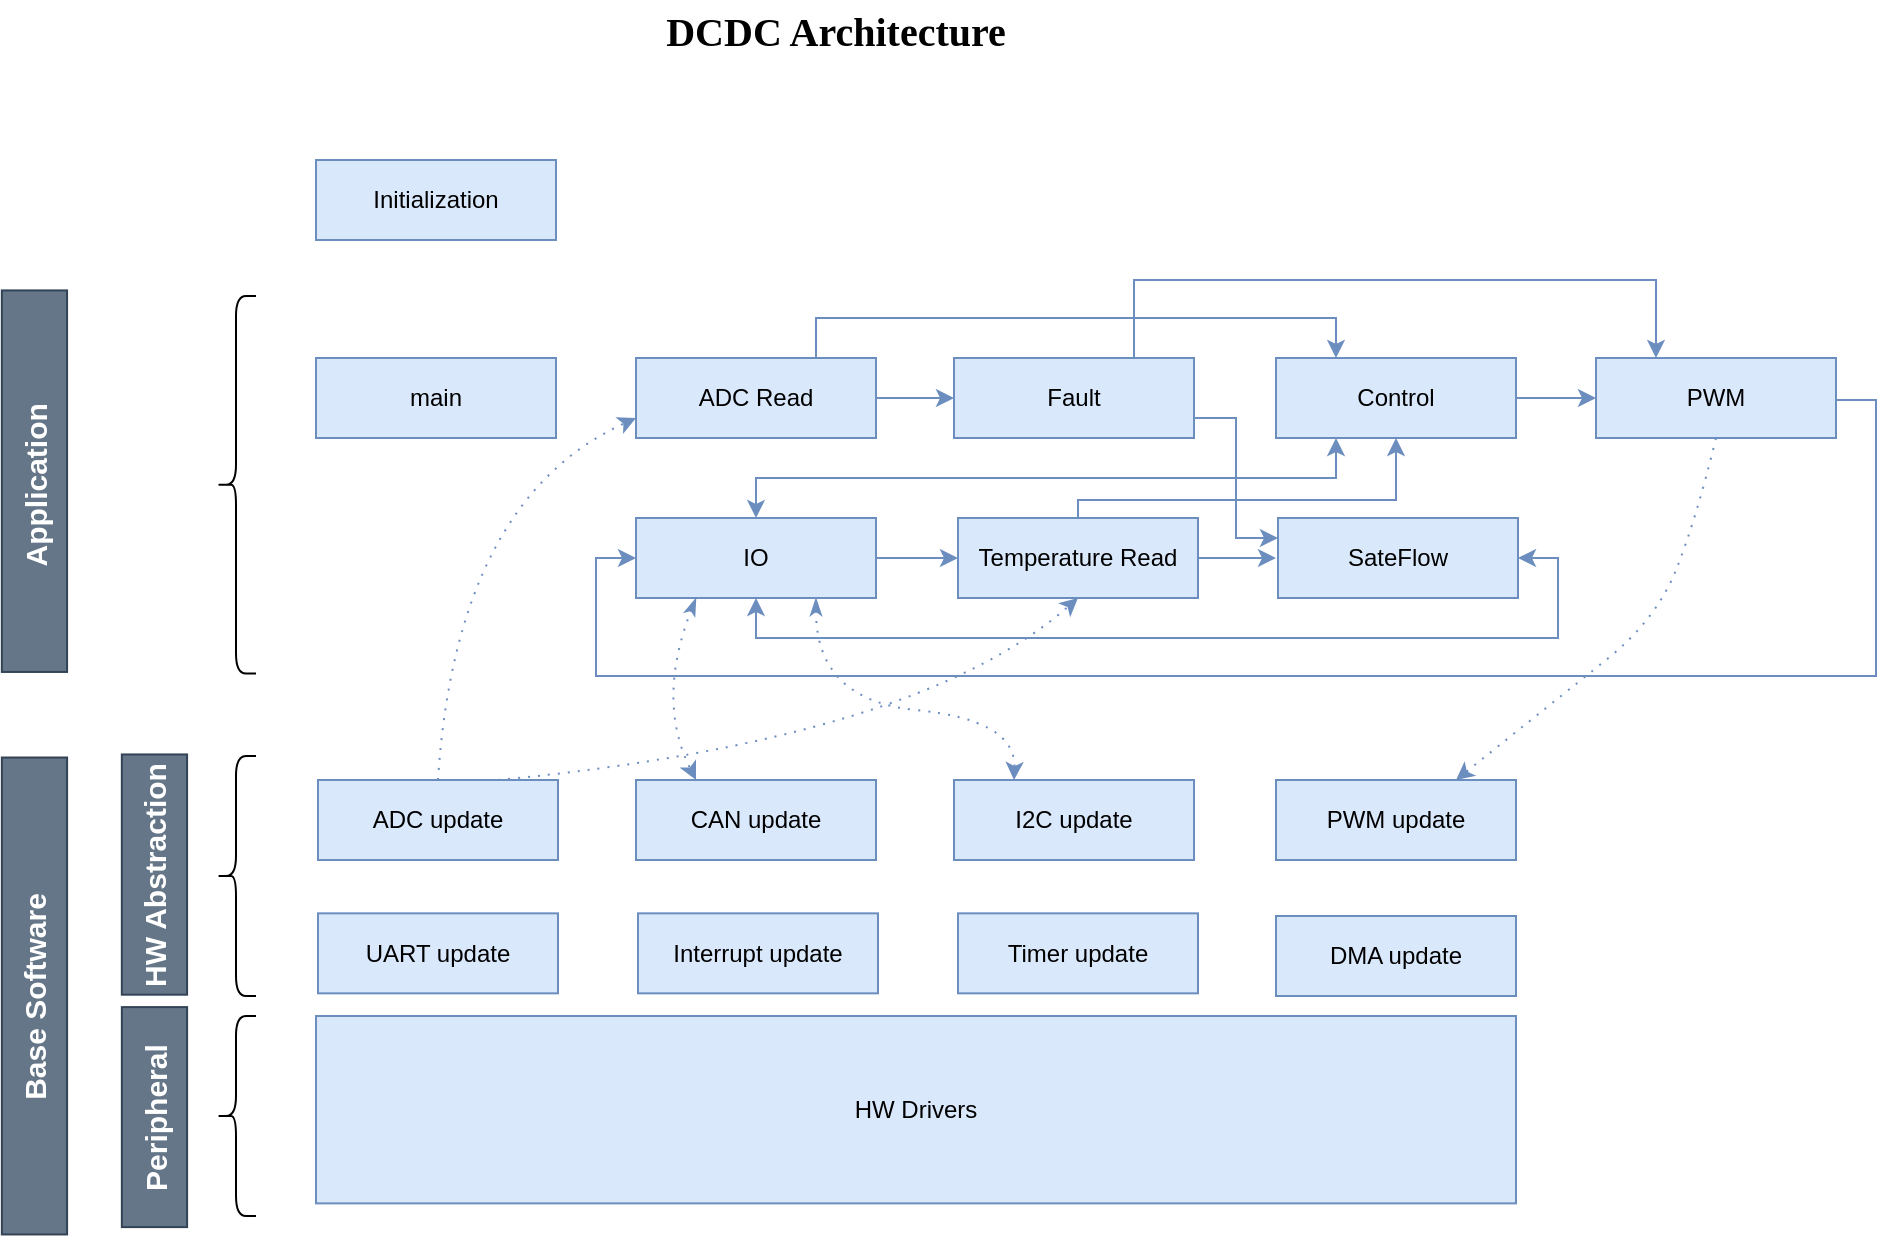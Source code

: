 <mxfile version="28.2.8" pages="2">
  <diagram name="SystemArchitecture" id="zD8spriSL8IB__r1vqjs">
    <mxGraphModel grid="1" page="1" gridSize="10" guides="1" tooltips="1" connect="1" arrows="1" fold="1" pageScale="1" pageWidth="1169" pageHeight="1654" math="0" shadow="0">
      <root>
        <mxCell id="0" />
        <mxCell id="1" parent="0" />
        <mxCell id="E9hxgc0Kf8g65JKNGGpH-1" value="" style="group" vertex="1" connectable="0" parent="1">
          <mxGeometry x="162.91" y="80" width="937.09" height="617.23" as="geometry" />
        </mxCell>
        <mxCell id="--Kc1-u7imaK9N0Lt6Lz-3" value="DCDC Architecture" style="text;html=1;whiteSpace=wrap;align=center;verticalAlign=middle;rounded=0;fontStyle=1;fontSize=20;fontFamily=Verdana;" parent="E9hxgc0Kf8g65JKNGGpH-1" vertex="1">
          <mxGeometry x="197.09" width="440" height="30" as="geometry" />
        </mxCell>
        <mxCell id="--Kc1-u7imaK9N0Lt6Lz-8" value="Application&amp;nbsp;" style="text;html=1;whiteSpace=wrap;strokeColor=#314354;fillColor=light-dark(#647687, #171717);align=center;verticalAlign=middle;rounded=0;fontStyle=1;fontColor=light-dark(#ffffff, #ede9e9);fontSize=15;rotation=-90;" parent="E9hxgc0Kf8g65JKNGGpH-1" vertex="1">
          <mxGeometry x="-79.07" y="224.28" width="190.77" height="32.63" as="geometry" />
        </mxCell>
        <mxCell id="yyZL4FL2MjjgsQrEpS_3-6" value="Initialization" style="whiteSpace=wrap;html=1;fillColor=#dae8fc;strokeColor=#6c8ebf;" vertex="1" parent="E9hxgc0Kf8g65JKNGGpH-1">
          <mxGeometry x="157.09" y="80" width="120" height="40" as="geometry" />
        </mxCell>
        <mxCell id="yyZL4FL2MjjgsQrEpS_3-31" value="Base Software" style="text;html=1;whiteSpace=wrap;strokeColor=#314354;fillColor=light-dark(#647687, #171717);align=center;verticalAlign=middle;rounded=0;fontStyle=1;fontColor=light-dark(#ffffff, #ede9e9);fontSize=15;rotation=-90;" vertex="1" parent="E9hxgc0Kf8g65JKNGGpH-1">
          <mxGeometry x="-102.91" y="481.68" width="238.47" height="32.63" as="geometry" />
        </mxCell>
        <mxCell id="yyZL4FL2MjjgsQrEpS_3-32" value="PWM update" style="whiteSpace=wrap;html=1;fillColor=#dae8fc;strokeColor=#6c8ebf;" vertex="1" parent="E9hxgc0Kf8g65JKNGGpH-1">
          <mxGeometry x="637.09" y="390" width="120" height="40" as="geometry" />
        </mxCell>
        <mxCell id="yyZL4FL2MjjgsQrEpS_3-33" value="ADC update" style="whiteSpace=wrap;html=1;fillColor=#dae8fc;strokeColor=#6c8ebf;" vertex="1" parent="E9hxgc0Kf8g65JKNGGpH-1">
          <mxGeometry x="158.09" y="390" width="120" height="40" as="geometry" />
        </mxCell>
        <mxCell id="yyZL4FL2MjjgsQrEpS_3-35" value="I2C update" style="whiteSpace=wrap;html=1;fillColor=#dae8fc;strokeColor=#6c8ebf;" vertex="1" parent="E9hxgc0Kf8g65JKNGGpH-1">
          <mxGeometry x="476.09" y="390" width="120" height="40" as="geometry" />
        </mxCell>
        <mxCell id="yyZL4FL2MjjgsQrEpS_3-38" value="HW Abstraction" style="text;html=1;whiteSpace=wrap;strokeColor=#314354;fillColor=light-dark(#647687, #171717);align=center;verticalAlign=middle;rounded=0;fontStyle=1;fontColor=light-dark(#ffffff, #ede9e9);fontSize=15;rotation=-90;" vertex="1" parent="E9hxgc0Kf8g65JKNGGpH-1">
          <mxGeometry x="16.26" y="420.97" width="120.12" height="32.63" as="geometry" />
        </mxCell>
        <mxCell id="yyZL4FL2MjjgsQrEpS_3-39" value="Peripheral" style="text;html=1;whiteSpace=wrap;strokeColor=#314354;fillColor=light-dark(#647687, #171717);align=center;verticalAlign=middle;rounded=0;fontStyle=1;fontColor=light-dark(#ffffff, #ede9e9);fontSize=15;rotation=-90;" vertex="1" parent="E9hxgc0Kf8g65JKNGGpH-1">
          <mxGeometry x="21.33" y="542.24" width="110" height="32.63" as="geometry" />
        </mxCell>
        <mxCell id="yyZL4FL2MjjgsQrEpS_3-40" value="UART update" style="whiteSpace=wrap;html=1;fillColor=#dae8fc;strokeColor=#6c8ebf;" vertex="1" parent="E9hxgc0Kf8g65JKNGGpH-1">
          <mxGeometry x="158.09" y="456.67" width="120" height="40" as="geometry" />
        </mxCell>
        <mxCell id="yyZL4FL2MjjgsQrEpS_3-42" value="" style="curved=1;endArrow=classic;html=1;rounded=0;entryX=0;entryY=0.75;entryDx=0;entryDy=0;exitX=0.5;exitY=0;exitDx=0;exitDy=0;dashed=1;dashPattern=1 4;fillColor=#dae8fc;strokeColor=#6c8ebf;" edge="1" parent="E9hxgc0Kf8g65JKNGGpH-1" source="yyZL4FL2MjjgsQrEpS_3-33" target="yyZL4FL2MjjgsQrEpS_3-7">
          <mxGeometry width="50" height="50" relative="1" as="geometry">
            <mxPoint x="357.09" y="448" as="sourcePoint" />
            <mxPoint x="407.09" y="398" as="targetPoint" />
            <Array as="points">
              <mxPoint x="227.09" y="250" />
            </Array>
          </mxGeometry>
        </mxCell>
        <mxCell id="yyZL4FL2MjjgsQrEpS_3-44" value="Interrupt update" style="whiteSpace=wrap;html=1;fillColor=#dae8fc;strokeColor=#6c8ebf;" vertex="1" parent="E9hxgc0Kf8g65JKNGGpH-1">
          <mxGeometry x="318.09" y="456.67" width="120" height="40" as="geometry" />
        </mxCell>
        <mxCell id="yyZL4FL2MjjgsQrEpS_3-45" value="Timer update" style="whiteSpace=wrap;html=1;fillColor=#dae8fc;strokeColor=#6c8ebf;" vertex="1" parent="E9hxgc0Kf8g65JKNGGpH-1">
          <mxGeometry x="478.09" y="456.67" width="120" height="40" as="geometry" />
        </mxCell>
        <mxCell id="yyZL4FL2MjjgsQrEpS_3-46" value="DMA update" style="whiteSpace=wrap;html=1;fillColor=#dae8fc;strokeColor=#6c8ebf;" vertex="1" parent="E9hxgc0Kf8g65JKNGGpH-1">
          <mxGeometry x="637.09" y="458" width="120" height="40" as="geometry" />
        </mxCell>
        <mxCell id="yyZL4FL2MjjgsQrEpS_3-47" value="" style="shape=curlyBracket;whiteSpace=wrap;html=1;rounded=1;labelPosition=left;verticalLabelPosition=middle;align=right;verticalAlign=middle;" vertex="1" parent="E9hxgc0Kf8g65JKNGGpH-1">
          <mxGeometry x="107.09" y="148" width="20" height="188.75" as="geometry" />
        </mxCell>
        <mxCell id="yyZL4FL2MjjgsQrEpS_3-48" value="" style="shape=curlyBracket;whiteSpace=wrap;html=1;rounded=1;labelPosition=left;verticalLabelPosition=middle;align=right;verticalAlign=middle;" vertex="1" parent="E9hxgc0Kf8g65JKNGGpH-1">
          <mxGeometry x="107.09" y="378" width="20" height="120" as="geometry" />
        </mxCell>
        <mxCell id="yyZL4FL2MjjgsQrEpS_3-49" value="" style="shape=curlyBracket;whiteSpace=wrap;html=1;rounded=1;labelPosition=left;verticalLabelPosition=middle;align=right;verticalAlign=middle;" vertex="1" parent="E9hxgc0Kf8g65JKNGGpH-1">
          <mxGeometry x="107.09" y="508" width="20" height="100" as="geometry" />
        </mxCell>
        <mxCell id="yyZL4FL2MjjgsQrEpS_3-50" value="HW Drivers" style="whiteSpace=wrap;html=1;fillColor=#dae8fc;strokeColor=#6c8ebf;" vertex="1" parent="E9hxgc0Kf8g65JKNGGpH-1">
          <mxGeometry x="157.09" y="508" width="600" height="93.69" as="geometry" />
        </mxCell>
        <mxCell id="yyZL4FL2MjjgsQrEpS_3-60" value="" style="curved=1;endArrow=classic;html=1;rounded=0;entryX=0.75;entryY=0;entryDx=0;entryDy=0;exitX=0.5;exitY=1;exitDx=0;exitDy=0;dashed=1;dashPattern=1 4;fillColor=#dae8fc;strokeColor=#6c8ebf;" edge="1" parent="E9hxgc0Kf8g65JKNGGpH-1" source="yyZL4FL2MjjgsQrEpS_3-12" target="yyZL4FL2MjjgsQrEpS_3-32">
          <mxGeometry width="50" height="50" relative="1" as="geometry">
            <mxPoint x="327.09" y="439" as="sourcePoint" />
            <mxPoint x="327.09" y="270" as="targetPoint" />
            <Array as="points">
              <mxPoint x="847.09" y="260" />
              <mxPoint x="827.09" y="310" />
              <mxPoint x="777.09" y="350" />
            </Array>
          </mxGeometry>
        </mxCell>
        <mxCell id="yyZL4FL2MjjgsQrEpS_3-34" value="CAN update" style="whiteSpace=wrap;html=1;fillColor=#dae8fc;strokeColor=#6c8ebf;" vertex="1" parent="E9hxgc0Kf8g65JKNGGpH-1">
          <mxGeometry x="317.09" y="390" width="120" height="40" as="geometry" />
        </mxCell>
        <mxCell id="yyZL4FL2MjjgsQrEpS_3-62" value="" style="curved=1;endArrow=classic;html=1;rounded=0;entryX=0.5;entryY=1;entryDx=0;entryDy=0;exitX=0.75;exitY=0;exitDx=0;exitDy=0;dashed=1;dashPattern=1 4;fillColor=#dae8fc;strokeColor=#6c8ebf;" edge="1" parent="E9hxgc0Kf8g65JKNGGpH-1" source="yyZL4FL2MjjgsQrEpS_3-33" target="yyZL4FL2MjjgsQrEpS_3-8">
          <mxGeometry width="50" height="50" relative="1" as="geometry">
            <mxPoint x="237.09" y="481" as="sourcePoint" />
            <mxPoint x="336.09" y="300" as="targetPoint" />
            <Array as="points">
              <mxPoint x="457.09" y="370" />
            </Array>
          </mxGeometry>
        </mxCell>
        <mxCell id="yyZL4FL2MjjgsQrEpS_3-63" value="" style="curved=1;endArrow=classic;html=1;rounded=0;entryX=0.25;entryY=0;entryDx=0;entryDy=0;exitX=0.25;exitY=1;exitDx=0;exitDy=0;dashPattern=1 4;fillColor=#dae8fc;strokeColor=#6c8ebf;startArrow=classicThin;startFill=1;dashed=1;" edge="1" parent="E9hxgc0Kf8g65JKNGGpH-1" source="yyZL4FL2MjjgsQrEpS_3-15" target="yyZL4FL2MjjgsQrEpS_3-34">
          <mxGeometry width="50" height="50" relative="1" as="geometry">
            <mxPoint x="507.09" y="471" as="sourcePoint" />
            <mxPoint x="797.09" y="380" as="targetPoint" />
            <Array as="points">
              <mxPoint x="327.09" y="350" />
            </Array>
          </mxGeometry>
        </mxCell>
        <mxCell id="yyZL4FL2MjjgsQrEpS_3-65" value="" style="curved=1;endArrow=classic;html=1;rounded=0;entryX=0.25;entryY=0;entryDx=0;entryDy=0;exitX=0.75;exitY=1;exitDx=0;exitDy=0;dashPattern=1 4;fillColor=#dae8fc;strokeColor=#6c8ebf;startArrow=classicThin;startFill=1;dashed=1;" edge="1" parent="E9hxgc0Kf8g65JKNGGpH-1" source="yyZL4FL2MjjgsQrEpS_3-15" target="yyZL4FL2MjjgsQrEpS_3-35">
          <mxGeometry width="50" height="50" relative="1" as="geometry">
            <mxPoint x="357.09" y="350" as="sourcePoint" />
            <mxPoint x="357.09" y="441" as="targetPoint" />
            <Array as="points">
              <mxPoint x="407.09" y="350" />
              <mxPoint x="507.09" y="360" />
            </Array>
          </mxGeometry>
        </mxCell>
        <mxCell id="E9hxgc0Kf8g65JKNGGpH-2" value="" style="group" vertex="1" connectable="0" parent="E9hxgc0Kf8g65JKNGGpH-1">
          <mxGeometry x="157.09" y="140" width="780" height="198" as="geometry" />
        </mxCell>
        <mxCell id="yyZL4FL2MjjgsQrEpS_3-5" value="main" style="whiteSpace=wrap;html=1;fillColor=#dae8fc;strokeColor=#6c8ebf;" vertex="1" parent="E9hxgc0Kf8g65JKNGGpH-2">
          <mxGeometry y="39" width="120" height="40" as="geometry" />
        </mxCell>
        <mxCell id="yyZL4FL2MjjgsQrEpS_3-20" style="edgeStyle=orthogonalEdgeStyle;rounded=0;orthogonalLoop=1;jettySize=auto;html=1;exitX=1;exitY=0.5;exitDx=0;exitDy=0;entryX=0;entryY=0.5;entryDx=0;entryDy=0;fillColor=#dae8fc;strokeColor=#6c8ebf;" edge="1" parent="E9hxgc0Kf8g65JKNGGpH-2" source="yyZL4FL2MjjgsQrEpS_3-7" target="yyZL4FL2MjjgsQrEpS_3-9">
          <mxGeometry relative="1" as="geometry" />
        </mxCell>
        <mxCell id="yyZL4FL2MjjgsQrEpS_3-7" value="ADC Read" style="whiteSpace=wrap;html=1;fillColor=#dae8fc;strokeColor=#6c8ebf;" vertex="1" parent="E9hxgc0Kf8g65JKNGGpH-2">
          <mxGeometry x="160" y="39" width="120" height="40" as="geometry" />
        </mxCell>
        <mxCell id="yyZL4FL2MjjgsQrEpS_3-26" style="edgeStyle=orthogonalEdgeStyle;rounded=0;orthogonalLoop=1;jettySize=auto;html=1;exitX=1;exitY=0.5;exitDx=0;exitDy=0;fillColor=#dae8fc;strokeColor=#6c8ebf;" edge="1" parent="E9hxgc0Kf8g65JKNGGpH-2" source="yyZL4FL2MjjgsQrEpS_3-8">
          <mxGeometry relative="1" as="geometry">
            <mxPoint x="480.0" y="139.471" as="targetPoint" />
          </mxGeometry>
        </mxCell>
        <mxCell id="yyZL4FL2MjjgsQrEpS_3-58" style="edgeStyle=orthogonalEdgeStyle;rounded=0;orthogonalLoop=1;jettySize=auto;html=1;exitX=0.5;exitY=0;exitDx=0;exitDy=0;entryX=0.5;entryY=1;entryDx=0;entryDy=0;fillColor=#dae8fc;strokeColor=#6c8ebf;" edge="1" parent="E9hxgc0Kf8g65JKNGGpH-2" source="yyZL4FL2MjjgsQrEpS_3-8" target="yyZL4FL2MjjgsQrEpS_3-11">
          <mxGeometry relative="1" as="geometry">
            <Array as="points">
              <mxPoint x="381.0" y="110" />
              <mxPoint x="540" y="110" />
            </Array>
          </mxGeometry>
        </mxCell>
        <mxCell id="yyZL4FL2MjjgsQrEpS_3-8" value="Temperature Read" style="whiteSpace=wrap;html=1;fillColor=#dae8fc;strokeColor=#6c8ebf;" vertex="1" parent="E9hxgc0Kf8g65JKNGGpH-2">
          <mxGeometry x="321" y="119" width="120" height="40" as="geometry" />
        </mxCell>
        <mxCell id="yyZL4FL2MjjgsQrEpS_3-43" style="edgeStyle=orthogonalEdgeStyle;rounded=0;orthogonalLoop=1;jettySize=auto;html=1;exitX=1;exitY=0.75;exitDx=0;exitDy=0;entryX=0;entryY=0.25;entryDx=0;entryDy=0;fillColor=#dae8fc;strokeColor=#6c8ebf;" edge="1" parent="E9hxgc0Kf8g65JKNGGpH-2" source="yyZL4FL2MjjgsQrEpS_3-9" target="yyZL4FL2MjjgsQrEpS_3-10">
          <mxGeometry relative="1" as="geometry" />
        </mxCell>
        <mxCell id="yyZL4FL2MjjgsQrEpS_3-9" value="Fault" style="whiteSpace=wrap;html=1;fillColor=#dae8fc;strokeColor=#6c8ebf;" vertex="1" parent="E9hxgc0Kf8g65JKNGGpH-2">
          <mxGeometry x="319" y="39" width="120" height="40" as="geometry" />
        </mxCell>
        <mxCell id="yyZL4FL2MjjgsQrEpS_3-27" style="edgeStyle=orthogonalEdgeStyle;rounded=0;orthogonalLoop=1;jettySize=auto;html=1;exitX=1;exitY=0.5;exitDx=0;exitDy=0;entryX=0.5;entryY=1;entryDx=0;entryDy=0;fillColor=#dae8fc;strokeColor=#6c8ebf;startArrow=classic;startFill=1;" edge="1" parent="E9hxgc0Kf8g65JKNGGpH-2" source="yyZL4FL2MjjgsQrEpS_3-10" target="yyZL4FL2MjjgsQrEpS_3-15">
          <mxGeometry relative="1" as="geometry" />
        </mxCell>
        <mxCell id="yyZL4FL2MjjgsQrEpS_3-10" value="SateFlow" style="whiteSpace=wrap;html=1;fillColor=#dae8fc;strokeColor=#6c8ebf;" vertex="1" parent="E9hxgc0Kf8g65JKNGGpH-2">
          <mxGeometry x="481.0" y="119" width="120" height="40" as="geometry" />
        </mxCell>
        <mxCell id="yyZL4FL2MjjgsQrEpS_3-22" style="edgeStyle=orthogonalEdgeStyle;rounded=0;orthogonalLoop=1;jettySize=auto;html=1;exitX=1;exitY=0.5;exitDx=0;exitDy=0;entryX=0;entryY=0.5;entryDx=0;entryDy=0;fillColor=#dae8fc;strokeColor=#6c8ebf;" edge="1" parent="E9hxgc0Kf8g65JKNGGpH-2" source="yyZL4FL2MjjgsQrEpS_3-11" target="yyZL4FL2MjjgsQrEpS_3-12">
          <mxGeometry relative="1" as="geometry" />
        </mxCell>
        <mxCell id="yyZL4FL2MjjgsQrEpS_3-11" value="Control" style="whiteSpace=wrap;html=1;fillColor=#dae8fc;strokeColor=#6c8ebf;" vertex="1" parent="E9hxgc0Kf8g65JKNGGpH-2">
          <mxGeometry x="480.0" y="39" width="120" height="40" as="geometry" />
        </mxCell>
        <mxCell id="yyZL4FL2MjjgsQrEpS_3-24" style="edgeStyle=orthogonalEdgeStyle;rounded=0;orthogonalLoop=1;jettySize=auto;html=1;exitX=1;exitY=0.5;exitDx=0;exitDy=0;entryX=0;entryY=0.5;entryDx=0;entryDy=0;fillColor=#dae8fc;strokeColor=#6c8ebf;" edge="1" parent="E9hxgc0Kf8g65JKNGGpH-2" source="yyZL4FL2MjjgsQrEpS_3-12" target="yyZL4FL2MjjgsQrEpS_3-15">
          <mxGeometry relative="1" as="geometry">
            <Array as="points">
              <mxPoint x="780" y="60" />
              <mxPoint x="780" y="198" />
              <mxPoint x="140" y="198" />
              <mxPoint x="140" y="139" />
            </Array>
          </mxGeometry>
        </mxCell>
        <mxCell id="yyZL4FL2MjjgsQrEpS_3-12" value="PWM" style="whiteSpace=wrap;html=1;fillColor=#dae8fc;strokeColor=#6c8ebf;" vertex="1" parent="E9hxgc0Kf8g65JKNGGpH-2">
          <mxGeometry x="640" y="39" width="120" height="40" as="geometry" />
        </mxCell>
        <mxCell id="yyZL4FL2MjjgsQrEpS_3-25" style="edgeStyle=orthogonalEdgeStyle;rounded=0;orthogonalLoop=1;jettySize=auto;html=1;exitX=1;exitY=0.5;exitDx=0;exitDy=0;entryX=0;entryY=0.5;entryDx=0;entryDy=0;fillColor=#dae8fc;strokeColor=#6c8ebf;" edge="1" parent="E9hxgc0Kf8g65JKNGGpH-2" source="yyZL4FL2MjjgsQrEpS_3-15" target="yyZL4FL2MjjgsQrEpS_3-8">
          <mxGeometry relative="1" as="geometry" />
        </mxCell>
        <mxCell id="yyZL4FL2MjjgsQrEpS_3-59" style="edgeStyle=orthogonalEdgeStyle;rounded=0;orthogonalLoop=1;jettySize=auto;html=1;exitX=0.5;exitY=0;exitDx=0;exitDy=0;entryX=0.25;entryY=1;entryDx=0;entryDy=0;fillColor=#dae8fc;strokeColor=#6c8ebf;startArrow=classic;startFill=1;" edge="1" parent="E9hxgc0Kf8g65JKNGGpH-2" source="yyZL4FL2MjjgsQrEpS_3-15" target="yyZL4FL2MjjgsQrEpS_3-11">
          <mxGeometry relative="1" as="geometry" />
        </mxCell>
        <mxCell id="yyZL4FL2MjjgsQrEpS_3-15" value="IO" style="whiteSpace=wrap;html=1;fillColor=#dae8fc;strokeColor=#6c8ebf;" vertex="1" parent="E9hxgc0Kf8g65JKNGGpH-2">
          <mxGeometry x="160" y="119" width="120" height="40" as="geometry" />
        </mxCell>
        <mxCell id="yyZL4FL2MjjgsQrEpS_3-68" style="edgeStyle=orthogonalEdgeStyle;rounded=0;orthogonalLoop=1;jettySize=auto;html=1;exitX=0.75;exitY=0;exitDx=0;exitDy=0;entryX=0.25;entryY=0;entryDx=0;entryDy=0;fillColor=#dae8fc;strokeColor=#6c8ebf;" edge="1" parent="E9hxgc0Kf8g65JKNGGpH-2" source="yyZL4FL2MjjgsQrEpS_3-7" target="yyZL4FL2MjjgsQrEpS_3-11">
          <mxGeometry relative="1" as="geometry">
            <mxPoint x="320" y="20" as="sourcePoint" />
            <mxPoint x="359.0" y="20" as="targetPoint" />
          </mxGeometry>
        </mxCell>
        <mxCell id="yyZL4FL2MjjgsQrEpS_3-70" style="edgeStyle=orthogonalEdgeStyle;rounded=0;orthogonalLoop=1;jettySize=auto;html=1;exitX=0.75;exitY=0;exitDx=0;exitDy=0;entryX=0.25;entryY=0;entryDx=0;entryDy=0;fillColor=#dae8fc;strokeColor=#6c8ebf;" edge="1" parent="E9hxgc0Kf8g65JKNGGpH-2" source="yyZL4FL2MjjgsQrEpS_3-9" target="yyZL4FL2MjjgsQrEpS_3-12">
          <mxGeometry relative="1" as="geometry">
            <mxPoint x="450.0" y="10" as="sourcePoint" />
            <mxPoint x="710" y="10" as="targetPoint" />
            <Array as="points">
              <mxPoint x="409.0" />
              <mxPoint x="670" />
            </Array>
          </mxGeometry>
        </mxCell>
      </root>
    </mxGraphModel>
  </diagram>
  <diagram name="Sequence_Diagream" id="flMlU_9UO6tvpNuWzusJ">
    <mxGraphModel dx="983" dy="512" grid="1" gridSize="10" guides="1" tooltips="1" connect="1" arrows="1" fold="1" page="1" pageScale="1" pageWidth="1169" pageHeight="1654" math="0" shadow="0">
      <root>
        <mxCell id="FXYeFuNl3OhAtjeP8-v4-0" />
        <mxCell id="FXYeFuNl3OhAtjeP8-v4-1" parent="FXYeFuNl3OhAtjeP8-v4-0" />
        <mxCell id="FXYeFuNl3OhAtjeP8-v4-2" value="DCDC Sequence Diagram" style="text;html=1;whiteSpace=wrap;align=center;verticalAlign=middle;rounded=0;fontStyle=1;fontSize=20;fontFamily=Verdana;" vertex="1" parent="FXYeFuNl3OhAtjeP8-v4-1">
          <mxGeometry x="360" y="10" width="440" height="30" as="geometry" />
        </mxCell>
        <mxCell id="FXYeFuNl3OhAtjeP8-v4-4" value="main" style="whiteSpace=wrap;html=1;fillColor=#dae8fc;strokeColor=#6c8ebf;" vertex="1" parent="FXYeFuNl3OhAtjeP8-v4-1">
          <mxGeometry x="90" y="509" width="120" height="40" as="geometry" />
        </mxCell>
        <mxCell id="FXYeFuNl3OhAtjeP8-v4-6" style="edgeStyle=orthogonalEdgeStyle;rounded=0;orthogonalLoop=1;jettySize=auto;html=1;exitX=1;exitY=0.5;exitDx=0;exitDy=0;entryX=0;entryY=0.5;entryDx=0;entryDy=0;fillColor=#dae8fc;strokeColor=#6c8ebf;" edge="1" parent="FXYeFuNl3OhAtjeP8-v4-1" source="FXYeFuNl3OhAtjeP8-v4-7" target="FXYeFuNl3OhAtjeP8-v4-12">
          <mxGeometry relative="1" as="geometry" />
        </mxCell>
        <mxCell id="FXYeFuNl3OhAtjeP8-v4-7" value="ADC Read" style="whiteSpace=wrap;html=1;fillColor=#dae8fc;strokeColor=#6c8ebf;" vertex="1" parent="FXYeFuNl3OhAtjeP8-v4-1">
          <mxGeometry x="250" y="509" width="120" height="40" as="geometry" />
        </mxCell>
        <mxCell id="FXYeFuNl3OhAtjeP8-v4-8" style="edgeStyle=orthogonalEdgeStyle;rounded=0;orthogonalLoop=1;jettySize=auto;html=1;exitX=1;exitY=0.5;exitDx=0;exitDy=0;fillColor=#dae8fc;strokeColor=#6c8ebf;" edge="1" parent="FXYeFuNl3OhAtjeP8-v4-1" source="FXYeFuNl3OhAtjeP8-v4-10">
          <mxGeometry relative="1" as="geometry">
            <mxPoint x="570.0" y="609.471" as="targetPoint" />
          </mxGeometry>
        </mxCell>
        <mxCell id="FXYeFuNl3OhAtjeP8-v4-9" style="edgeStyle=orthogonalEdgeStyle;rounded=0;orthogonalLoop=1;jettySize=auto;html=1;exitX=0.5;exitY=0;exitDx=0;exitDy=0;entryX=0.5;entryY=1;entryDx=0;entryDy=0;fillColor=#dae8fc;strokeColor=#6c8ebf;" edge="1" parent="FXYeFuNl3OhAtjeP8-v4-1" source="FXYeFuNl3OhAtjeP8-v4-10" target="FXYeFuNl3OhAtjeP8-v4-16">
          <mxGeometry relative="1" as="geometry">
            <Array as="points">
              <mxPoint x="471" y="580" />
              <mxPoint x="630" y="580" />
            </Array>
          </mxGeometry>
        </mxCell>
        <mxCell id="FXYeFuNl3OhAtjeP8-v4-10" value="Temperature Read" style="whiteSpace=wrap;html=1;fillColor=#dae8fc;strokeColor=#6c8ebf;" vertex="1" parent="FXYeFuNl3OhAtjeP8-v4-1">
          <mxGeometry x="411" y="589" width="120" height="40" as="geometry" />
        </mxCell>
        <mxCell id="FXYeFuNl3OhAtjeP8-v4-11" style="edgeStyle=orthogonalEdgeStyle;rounded=0;orthogonalLoop=1;jettySize=auto;html=1;exitX=1;exitY=0.75;exitDx=0;exitDy=0;entryX=0;entryY=0.25;entryDx=0;entryDy=0;fillColor=#dae8fc;strokeColor=#6c8ebf;" edge="1" parent="FXYeFuNl3OhAtjeP8-v4-1" source="FXYeFuNl3OhAtjeP8-v4-12" target="FXYeFuNl3OhAtjeP8-v4-14">
          <mxGeometry relative="1" as="geometry" />
        </mxCell>
        <mxCell id="FXYeFuNl3OhAtjeP8-v4-12" value="Fault" style="whiteSpace=wrap;html=1;fillColor=#dae8fc;strokeColor=#6c8ebf;" vertex="1" parent="FXYeFuNl3OhAtjeP8-v4-1">
          <mxGeometry x="409" y="509" width="120" height="40" as="geometry" />
        </mxCell>
        <mxCell id="FXYeFuNl3OhAtjeP8-v4-13" style="edgeStyle=orthogonalEdgeStyle;rounded=0;orthogonalLoop=1;jettySize=auto;html=1;exitX=1;exitY=0.5;exitDx=0;exitDy=0;entryX=0.5;entryY=1;entryDx=0;entryDy=0;fillColor=#dae8fc;strokeColor=#6c8ebf;startArrow=classic;startFill=1;" edge="1" parent="FXYeFuNl3OhAtjeP8-v4-1" source="FXYeFuNl3OhAtjeP8-v4-14" target="FXYeFuNl3OhAtjeP8-v4-21">
          <mxGeometry relative="1" as="geometry" />
        </mxCell>
        <mxCell id="FXYeFuNl3OhAtjeP8-v4-14" value="SateFlow" style="whiteSpace=wrap;html=1;fillColor=#dae8fc;strokeColor=#6c8ebf;" vertex="1" parent="FXYeFuNl3OhAtjeP8-v4-1">
          <mxGeometry x="571" y="589" width="120" height="40" as="geometry" />
        </mxCell>
        <mxCell id="FXYeFuNl3OhAtjeP8-v4-15" style="edgeStyle=orthogonalEdgeStyle;rounded=0;orthogonalLoop=1;jettySize=auto;html=1;exitX=1;exitY=0.5;exitDx=0;exitDy=0;entryX=0;entryY=0.5;entryDx=0;entryDy=0;fillColor=#dae8fc;strokeColor=#6c8ebf;" edge="1" parent="FXYeFuNl3OhAtjeP8-v4-1" source="FXYeFuNl3OhAtjeP8-v4-16" target="FXYeFuNl3OhAtjeP8-v4-18">
          <mxGeometry relative="1" as="geometry" />
        </mxCell>
        <mxCell id="FXYeFuNl3OhAtjeP8-v4-16" value="Control" style="whiteSpace=wrap;html=1;fillColor=#dae8fc;strokeColor=#6c8ebf;" vertex="1" parent="FXYeFuNl3OhAtjeP8-v4-1">
          <mxGeometry x="570" y="509" width="120" height="40" as="geometry" />
        </mxCell>
        <mxCell id="FXYeFuNl3OhAtjeP8-v4-17" style="edgeStyle=orthogonalEdgeStyle;rounded=0;orthogonalLoop=1;jettySize=auto;html=1;exitX=1;exitY=0.5;exitDx=0;exitDy=0;entryX=0;entryY=0.5;entryDx=0;entryDy=0;fillColor=#dae8fc;strokeColor=#6c8ebf;" edge="1" parent="FXYeFuNl3OhAtjeP8-v4-1" source="FXYeFuNl3OhAtjeP8-v4-18" target="FXYeFuNl3OhAtjeP8-v4-21">
          <mxGeometry relative="1" as="geometry">
            <Array as="points">
              <mxPoint x="870" y="530" />
              <mxPoint x="870" y="668" />
              <mxPoint x="230" y="668" />
              <mxPoint x="230" y="609" />
            </Array>
          </mxGeometry>
        </mxCell>
        <mxCell id="FXYeFuNl3OhAtjeP8-v4-18" value="PWM" style="whiteSpace=wrap;html=1;fillColor=#dae8fc;strokeColor=#6c8ebf;" vertex="1" parent="FXYeFuNl3OhAtjeP8-v4-1">
          <mxGeometry x="730" y="509" width="120" height="40" as="geometry" />
        </mxCell>
        <mxCell id="FXYeFuNl3OhAtjeP8-v4-19" style="edgeStyle=orthogonalEdgeStyle;rounded=0;orthogonalLoop=1;jettySize=auto;html=1;exitX=1;exitY=0.5;exitDx=0;exitDy=0;entryX=0;entryY=0.5;entryDx=0;entryDy=0;fillColor=#dae8fc;strokeColor=#6c8ebf;" edge="1" parent="FXYeFuNl3OhAtjeP8-v4-1" source="FXYeFuNl3OhAtjeP8-v4-21" target="FXYeFuNl3OhAtjeP8-v4-10">
          <mxGeometry relative="1" as="geometry" />
        </mxCell>
        <mxCell id="FXYeFuNl3OhAtjeP8-v4-20" style="edgeStyle=orthogonalEdgeStyle;rounded=0;orthogonalLoop=1;jettySize=auto;html=1;exitX=0.5;exitY=0;exitDx=0;exitDy=0;entryX=0.25;entryY=1;entryDx=0;entryDy=0;fillColor=#dae8fc;strokeColor=#6c8ebf;startArrow=classic;startFill=1;" edge="1" parent="FXYeFuNl3OhAtjeP8-v4-1" source="FXYeFuNl3OhAtjeP8-v4-21" target="FXYeFuNl3OhAtjeP8-v4-16">
          <mxGeometry relative="1" as="geometry" />
        </mxCell>
        <mxCell id="FXYeFuNl3OhAtjeP8-v4-21" value="IO" style="whiteSpace=wrap;html=1;fillColor=#dae8fc;strokeColor=#6c8ebf;" vertex="1" parent="FXYeFuNl3OhAtjeP8-v4-1">
          <mxGeometry x="250" y="589" width="120" height="40" as="geometry" />
        </mxCell>
        <mxCell id="FXYeFuNl3OhAtjeP8-v4-23" value="PWM update" style="whiteSpace=wrap;html=1;fillColor=#dae8fc;strokeColor=#6c8ebf;" vertex="1" parent="FXYeFuNl3OhAtjeP8-v4-1">
          <mxGeometry x="570" y="720" width="120" height="40" as="geometry" />
        </mxCell>
        <mxCell id="FXYeFuNl3OhAtjeP8-v4-24" value="ADC update" style="whiteSpace=wrap;html=1;fillColor=#dae8fc;strokeColor=#6c8ebf;" vertex="1" parent="FXYeFuNl3OhAtjeP8-v4-1">
          <mxGeometry x="91" y="720" width="120" height="40" as="geometry" />
        </mxCell>
        <mxCell id="FXYeFuNl3OhAtjeP8-v4-25" value="I2C update" style="whiteSpace=wrap;html=1;fillColor=#dae8fc;strokeColor=#6c8ebf;" vertex="1" parent="FXYeFuNl3OhAtjeP8-v4-1">
          <mxGeometry x="409" y="720" width="120" height="40" as="geometry" />
        </mxCell>
        <mxCell id="FXYeFuNl3OhAtjeP8-v4-28" value="UART update" style="whiteSpace=wrap;html=1;fillColor=#dae8fc;strokeColor=#6c8ebf;" vertex="1" parent="FXYeFuNl3OhAtjeP8-v4-1">
          <mxGeometry x="91" y="786.67" width="120" height="40" as="geometry" />
        </mxCell>
        <mxCell id="FXYeFuNl3OhAtjeP8-v4-29" value="" style="curved=1;endArrow=classic;html=1;rounded=0;entryX=0;entryY=0.75;entryDx=0;entryDy=0;exitX=0.5;exitY=0;exitDx=0;exitDy=0;dashed=1;dashPattern=1 4;fillColor=#dae8fc;strokeColor=#6c8ebf;" edge="1" parent="FXYeFuNl3OhAtjeP8-v4-1" source="FXYeFuNl3OhAtjeP8-v4-24" target="FXYeFuNl3OhAtjeP8-v4-7">
          <mxGeometry width="50" height="50" relative="1" as="geometry">
            <mxPoint x="290" y="778" as="sourcePoint" />
            <mxPoint x="340" y="728" as="targetPoint" />
            <Array as="points">
              <mxPoint x="160" y="580" />
            </Array>
          </mxGeometry>
        </mxCell>
        <mxCell id="FXYeFuNl3OhAtjeP8-v4-30" value="Interrupt update" style="whiteSpace=wrap;html=1;fillColor=#dae8fc;strokeColor=#6c8ebf;" vertex="1" parent="FXYeFuNl3OhAtjeP8-v4-1">
          <mxGeometry x="251" y="786.67" width="120" height="40" as="geometry" />
        </mxCell>
        <mxCell id="FXYeFuNl3OhAtjeP8-v4-31" value="Timer update" style="whiteSpace=wrap;html=1;fillColor=#dae8fc;strokeColor=#6c8ebf;" vertex="1" parent="FXYeFuNl3OhAtjeP8-v4-1">
          <mxGeometry x="411" y="786.67" width="120" height="40" as="geometry" />
        </mxCell>
        <mxCell id="FXYeFuNl3OhAtjeP8-v4-32" value="DMA update" style="whiteSpace=wrap;html=1;fillColor=#dae8fc;strokeColor=#6c8ebf;" vertex="1" parent="FXYeFuNl3OhAtjeP8-v4-1">
          <mxGeometry x="570" y="788" width="120" height="40" as="geometry" />
        </mxCell>
        <mxCell id="FXYeFuNl3OhAtjeP8-v4-36" value="HW Drivers" style="whiteSpace=wrap;html=1;fillColor=#dae8fc;strokeColor=#6c8ebf;" vertex="1" parent="FXYeFuNl3OhAtjeP8-v4-1">
          <mxGeometry x="90" y="838" width="600" height="93.69" as="geometry" />
        </mxCell>
        <mxCell id="FXYeFuNl3OhAtjeP8-v4-37" value="" style="curved=1;endArrow=classic;html=1;rounded=0;entryX=0.75;entryY=0;entryDx=0;entryDy=0;exitX=0.5;exitY=1;exitDx=0;exitDy=0;dashed=1;dashPattern=1 4;fillColor=#dae8fc;strokeColor=#6c8ebf;" edge="1" parent="FXYeFuNl3OhAtjeP8-v4-1" source="FXYeFuNl3OhAtjeP8-v4-18" target="FXYeFuNl3OhAtjeP8-v4-23">
          <mxGeometry width="50" height="50" relative="1" as="geometry">
            <mxPoint x="260" y="769" as="sourcePoint" />
            <mxPoint x="260" y="600" as="targetPoint" />
            <Array as="points">
              <mxPoint x="780" y="590" />
              <mxPoint x="760" y="640" />
              <mxPoint x="710" y="680" />
            </Array>
          </mxGeometry>
        </mxCell>
        <mxCell id="FXYeFuNl3OhAtjeP8-v4-38" value="CAN update" style="whiteSpace=wrap;html=1;fillColor=#dae8fc;strokeColor=#6c8ebf;" vertex="1" parent="FXYeFuNl3OhAtjeP8-v4-1">
          <mxGeometry x="250" y="720" width="120" height="40" as="geometry" />
        </mxCell>
        <mxCell id="FXYeFuNl3OhAtjeP8-v4-39" value="" style="curved=1;endArrow=classic;html=1;rounded=0;entryX=0.5;entryY=1;entryDx=0;entryDy=0;exitX=0.75;exitY=0;exitDx=0;exitDy=0;dashed=1;dashPattern=1 4;fillColor=#dae8fc;strokeColor=#6c8ebf;" edge="1" parent="FXYeFuNl3OhAtjeP8-v4-1" source="FXYeFuNl3OhAtjeP8-v4-24" target="FXYeFuNl3OhAtjeP8-v4-10">
          <mxGeometry width="50" height="50" relative="1" as="geometry">
            <mxPoint x="170" y="811" as="sourcePoint" />
            <mxPoint x="269" y="630" as="targetPoint" />
            <Array as="points">
              <mxPoint x="390" y="700" />
            </Array>
          </mxGeometry>
        </mxCell>
        <mxCell id="FXYeFuNl3OhAtjeP8-v4-40" value="" style="curved=1;endArrow=classic;html=1;rounded=0;entryX=0.25;entryY=0;entryDx=0;entryDy=0;exitX=0.25;exitY=1;exitDx=0;exitDy=0;dashPattern=1 4;fillColor=#dae8fc;strokeColor=#6c8ebf;startArrow=classicThin;startFill=1;dashed=1;" edge="1" parent="FXYeFuNl3OhAtjeP8-v4-1" source="FXYeFuNl3OhAtjeP8-v4-21" target="FXYeFuNl3OhAtjeP8-v4-38">
          <mxGeometry width="50" height="50" relative="1" as="geometry">
            <mxPoint x="440" y="801" as="sourcePoint" />
            <mxPoint x="730" y="710" as="targetPoint" />
            <Array as="points">
              <mxPoint x="260" y="680" />
            </Array>
          </mxGeometry>
        </mxCell>
        <mxCell id="FXYeFuNl3OhAtjeP8-v4-41" value="" style="curved=1;endArrow=classic;html=1;rounded=0;entryX=0.25;entryY=0;entryDx=0;entryDy=0;exitX=0.75;exitY=1;exitDx=0;exitDy=0;dashPattern=1 4;fillColor=#dae8fc;strokeColor=#6c8ebf;startArrow=classicThin;startFill=1;dashed=1;" edge="1" parent="FXYeFuNl3OhAtjeP8-v4-1" source="FXYeFuNl3OhAtjeP8-v4-21" target="FXYeFuNl3OhAtjeP8-v4-25">
          <mxGeometry width="50" height="50" relative="1" as="geometry">
            <mxPoint x="290" y="680" as="sourcePoint" />
            <mxPoint x="290" y="771" as="targetPoint" />
            <Array as="points">
              <mxPoint x="340" y="680" />
              <mxPoint x="440" y="690" />
            </Array>
          </mxGeometry>
        </mxCell>
        <mxCell id="FXYeFuNl3OhAtjeP8-v4-42" style="edgeStyle=orthogonalEdgeStyle;rounded=0;orthogonalLoop=1;jettySize=auto;html=1;exitX=0.75;exitY=0;exitDx=0;exitDy=0;entryX=0.25;entryY=0;entryDx=0;entryDy=0;fillColor=#dae8fc;strokeColor=#6c8ebf;" edge="1" parent="FXYeFuNl3OhAtjeP8-v4-1" source="FXYeFuNl3OhAtjeP8-v4-7" target="FXYeFuNl3OhAtjeP8-v4-16">
          <mxGeometry relative="1" as="geometry">
            <mxPoint x="410" y="490" as="sourcePoint" />
            <mxPoint x="449" y="490" as="targetPoint" />
          </mxGeometry>
        </mxCell>
        <mxCell id="FXYeFuNl3OhAtjeP8-v4-43" style="edgeStyle=orthogonalEdgeStyle;rounded=0;orthogonalLoop=1;jettySize=auto;html=1;exitX=0.75;exitY=0;exitDx=0;exitDy=0;entryX=0.25;entryY=0;entryDx=0;entryDy=0;fillColor=#dae8fc;strokeColor=#6c8ebf;" edge="1" parent="FXYeFuNl3OhAtjeP8-v4-1" source="FXYeFuNl3OhAtjeP8-v4-12" target="FXYeFuNl3OhAtjeP8-v4-18">
          <mxGeometry relative="1" as="geometry">
            <mxPoint x="540" y="480" as="sourcePoint" />
            <mxPoint x="800" y="480" as="targetPoint" />
            <Array as="points">
              <mxPoint x="499" y="470" />
              <mxPoint x="760" y="470" />
            </Array>
          </mxGeometry>
        </mxCell>
        <mxCell id="ZxTUHdGG_rWWv10iBe_O-0" value="ISR" style="shape=umlLifeline;perimeter=lifelinePerimeter;whiteSpace=wrap;html=1;container=1;dropTarget=0;collapsible=0;recursiveResize=0;outlineConnect=0;portConstraint=eastwest;newEdgeStyle={&quot;curved&quot;:0,&quot;rounded&quot;:0};" vertex="1" parent="FXYeFuNl3OhAtjeP8-v4-1">
          <mxGeometry x="269" y="120" width="100" height="300" as="geometry" />
        </mxCell>
        <mxCell id="ZxTUHdGG_rWWv10iBe_O-1" value="" style="html=1;points=[[0,0,0,0,5],[0,1,0,0,-5],[1,0,0,0,5],[1,1,0,0,-5]];perimeter=orthogonalPerimeter;outlineConnect=0;targetShapes=umlLifeline;portConstraint=eastwest;newEdgeStyle={&quot;curved&quot;:0,&quot;rounded&quot;:0};" vertex="1" parent="ZxTUHdGG_rWWv10iBe_O-0">
          <mxGeometry x="44" y="60" width="10" height="220" as="geometry" />
        </mxCell>
        <mxCell id="CC0CITAcYaYVouA5KLZA-0" value="Initialization" style="shape=umlLifeline;perimeter=lifelinePerimeter;whiteSpace=wrap;html=1;container=1;dropTarget=0;collapsible=0;recursiveResize=0;outlineConnect=0;portConstraint=eastwest;newEdgeStyle={&quot;curved&quot;:0,&quot;rounded&quot;:0};" vertex="1" parent="FXYeFuNl3OhAtjeP8-v4-1">
          <mxGeometry x="50" y="120" width="100" height="300" as="geometry" />
        </mxCell>
        <mxCell id="CC0CITAcYaYVouA5KLZA-1" value="" style="html=1;points=[[0,0,0,0,5],[0,1,0,0,-5],[1,0,0,0,5],[1,1,0,0,-5]];perimeter=orthogonalPerimeter;outlineConnect=0;targetShapes=umlLifeline;portConstraint=eastwest;newEdgeStyle={&quot;curved&quot;:0,&quot;rounded&quot;:0};" vertex="1" parent="CC0CITAcYaYVouA5KLZA-0">
          <mxGeometry x="45" y="60" width="10" height="80" as="geometry" />
        </mxCell>
        <mxCell id="CC0CITAcYaYVouA5KLZA-2" style="edgeStyle=orthogonalEdgeStyle;rounded=0;orthogonalLoop=1;jettySize=auto;html=1;curved=0;exitX=1;exitY=0;exitDx=0;exitDy=5;exitPerimeter=0;" edge="1" parent="FXYeFuNl3OhAtjeP8-v4-1" source="CC0CITAcYaYVouA5KLZA-1">
          <mxGeometry relative="1" as="geometry">
            <mxPoint x="150" y="185" as="targetPoint" />
          </mxGeometry>
        </mxCell>
        <mxCell id="CC0CITAcYaYVouA5KLZA-4" value="Read ADC" style="shape=umlLifeline;perimeter=lifelinePerimeter;whiteSpace=wrap;html=1;container=1;dropTarget=0;collapsible=0;recursiveResize=0;outlineConnect=0;portConstraint=eastwest;newEdgeStyle={&quot;curved&quot;:0,&quot;rounded&quot;:0};" vertex="1" parent="FXYeFuNl3OhAtjeP8-v4-1">
          <mxGeometry x="389" y="120" width="100" height="300" as="geometry" />
        </mxCell>
        <mxCell id="CC0CITAcYaYVouA5KLZA-5" value="" style="html=1;points=[[0,0,0,0,5],[0,1,0,0,-5],[1,0,0,0,5],[1,1,0,0,-5]];perimeter=orthogonalPerimeter;outlineConnect=0;targetShapes=umlLifeline;portConstraint=eastwest;newEdgeStyle={&quot;curved&quot;:0,&quot;rounded&quot;:0};" vertex="1" parent="CC0CITAcYaYVouA5KLZA-4">
          <mxGeometry x="45" y="60" width="10" height="60" as="geometry" />
        </mxCell>
        <mxCell id="CC0CITAcYaYVouA5KLZA-6" style="rounded=0;orthogonalLoop=1;jettySize=auto;html=1;exitX=1;exitY=0;exitDx=0;exitDy=5;exitPerimeter=0;entryX=0;entryY=0;entryDx=0;entryDy=5;entryPerimeter=0;" edge="1" parent="FXYeFuNl3OhAtjeP8-v4-1" source="ZxTUHdGG_rWWv10iBe_O-1" target="CC0CITAcYaYVouA5KLZA-5">
          <mxGeometry relative="1" as="geometry" />
        </mxCell>
        <mxCell id="CC0CITAcYaYVouA5KLZA-7" value="Fault" style="shape=umlLifeline;perimeter=lifelinePerimeter;whiteSpace=wrap;html=1;container=1;dropTarget=0;collapsible=0;recursiveResize=0;outlineConnect=0;portConstraint=eastwest;newEdgeStyle={&quot;curved&quot;:0,&quot;rounded&quot;:0};" vertex="1" parent="FXYeFuNl3OhAtjeP8-v4-1">
          <mxGeometry x="510" y="120" width="100" height="300" as="geometry" />
        </mxCell>
        <mxCell id="CC0CITAcYaYVouA5KLZA-8" value="" style="html=1;points=[[0,0,0,0,5],[0,1,0,0,-5],[1,0,0,0,5],[1,1,0,0,-5]];perimeter=orthogonalPerimeter;outlineConnect=0;targetShapes=umlLifeline;portConstraint=eastwest;newEdgeStyle={&quot;curved&quot;:0,&quot;rounded&quot;:0};" vertex="1" parent="CC0CITAcYaYVouA5KLZA-7">
          <mxGeometry x="45" y="160" width="10" height="60" as="geometry" />
        </mxCell>
        <mxCell id="CC0CITAcYaYVouA5KLZA-9" value="Read ADC" style="shape=umlLifeline;perimeter=lifelinePerimeter;whiteSpace=wrap;html=1;container=1;dropTarget=0;collapsible=0;recursiveResize=0;outlineConnect=0;portConstraint=eastwest;newEdgeStyle={&quot;curved&quot;:0,&quot;rounded&quot;:0};" vertex="1" parent="FXYeFuNl3OhAtjeP8-v4-1">
          <mxGeometry x="630" y="120" width="100" height="300" as="geometry" />
        </mxCell>
        <mxCell id="CC0CITAcYaYVouA5KLZA-10" value="" style="html=1;points=[[0,0,0,0,5],[0,1,0,0,-5],[1,0,0,0,5],[1,1,0,0,-5]];perimeter=orthogonalPerimeter;outlineConnect=0;targetShapes=umlLifeline;portConstraint=eastwest;newEdgeStyle={&quot;curved&quot;:0,&quot;rounded&quot;:0};" vertex="1" parent="CC0CITAcYaYVouA5KLZA-9">
          <mxGeometry x="45" y="60" width="10" height="60" as="geometry" />
        </mxCell>
        <mxCell id="CC0CITAcYaYVouA5KLZA-12" style="rounded=0;orthogonalLoop=1;jettySize=auto;html=1;exitX=0;exitY=1;exitDx=0;exitDy=-5;exitPerimeter=0;" edge="1" parent="FXYeFuNl3OhAtjeP8-v4-1" source="CC0CITAcYaYVouA5KLZA-5" target="ZxTUHdGG_rWWv10iBe_O-1">
          <mxGeometry relative="1" as="geometry">
            <mxPoint x="329" y="235" as="targetPoint" />
          </mxGeometry>
        </mxCell>
        <mxCell id="CC0CITAcYaYVouA5KLZA-17" style="rounded=0;orthogonalLoop=1;jettySize=auto;html=1;" edge="1" parent="FXYeFuNl3OhAtjeP8-v4-1" source="ZxTUHdGG_rWWv10iBe_O-1" target="CC0CITAcYaYVouA5KLZA-8">
          <mxGeometry relative="1" as="geometry">
            <mxPoint x="329" y="280" as="sourcePoint" />
            <mxPoint x="369" y="230" as="targetPoint" />
          </mxGeometry>
        </mxCell>
        <mxCell id="CC0CITAcYaYVouA5KLZA-18" style="rounded=0;orthogonalLoop=1;jettySize=auto;html=1;exitX=0;exitY=1;exitDx=0;exitDy=-5;exitPerimeter=0;" edge="1" parent="FXYeFuNl3OhAtjeP8-v4-1" source="CC0CITAcYaYVouA5KLZA-8" target="ZxTUHdGG_rWWv10iBe_O-1">
          <mxGeometry relative="1" as="geometry">
            <mxPoint x="539" y="310" as="sourcePoint" />
            <mxPoint x="831" y="280" as="targetPoint" />
          </mxGeometry>
        </mxCell>
        <mxCell id="CC0CITAcYaYVouA5KLZA-19" value="Main" style="shape=umlLifeline;perimeter=lifelinePerimeter;whiteSpace=wrap;html=1;container=1;dropTarget=0;collapsible=0;recursiveResize=0;outlineConnect=0;portConstraint=eastwest;newEdgeStyle={&quot;curved&quot;:0,&quot;rounded&quot;:0};" vertex="1" parent="FXYeFuNl3OhAtjeP8-v4-1">
          <mxGeometry x="160" y="120" width="100" height="300" as="geometry" />
        </mxCell>
        <mxCell id="CC0CITAcYaYVouA5KLZA-20" value="" style="html=1;points=[[0,0,0,0,5],[0,1,0,0,-5],[1,0,0,0,5],[1,1,0,0,-5]];perimeter=orthogonalPerimeter;outlineConnect=0;targetShapes=umlLifeline;portConstraint=eastwest;newEdgeStyle={&quot;curved&quot;:0,&quot;rounded&quot;:0};" vertex="1" parent="CC0CITAcYaYVouA5KLZA-19">
          <mxGeometry x="45" y="60" width="10" height="80" as="geometry" />
        </mxCell>
        <mxCell id="CC0CITAcYaYVouA5KLZA-21" style="edgeStyle=orthogonalEdgeStyle;rounded=0;orthogonalLoop=1;jettySize=auto;html=1;curved=0;exitX=1;exitY=0;exitDx=0;exitDy=5;exitPerimeter=0;entryX=0;entryY=0;entryDx=0;entryDy=5;entryPerimeter=0;" edge="1" parent="FXYeFuNl3OhAtjeP8-v4-1" source="CC0CITAcYaYVouA5KLZA-20" target="ZxTUHdGG_rWWv10iBe_O-1">
          <mxGeometry relative="1" as="geometry">
            <mxPoint x="260" y="185" as="targetPoint" />
          </mxGeometry>
        </mxCell>
        <mxCell id="CC0CITAcYaYVouA5KLZA-22" value="ADC EOC" style="edgeLabel;html=1;align=center;verticalAlign=middle;resizable=0;points=[];" vertex="1" connectable="0" parent="CC0CITAcYaYVouA5KLZA-21">
          <mxGeometry x="-0.087" y="1" relative="1" as="geometry">
            <mxPoint as="offset" />
          </mxGeometry>
        </mxCell>
      </root>
    </mxGraphModel>
  </diagram>
</mxfile>
